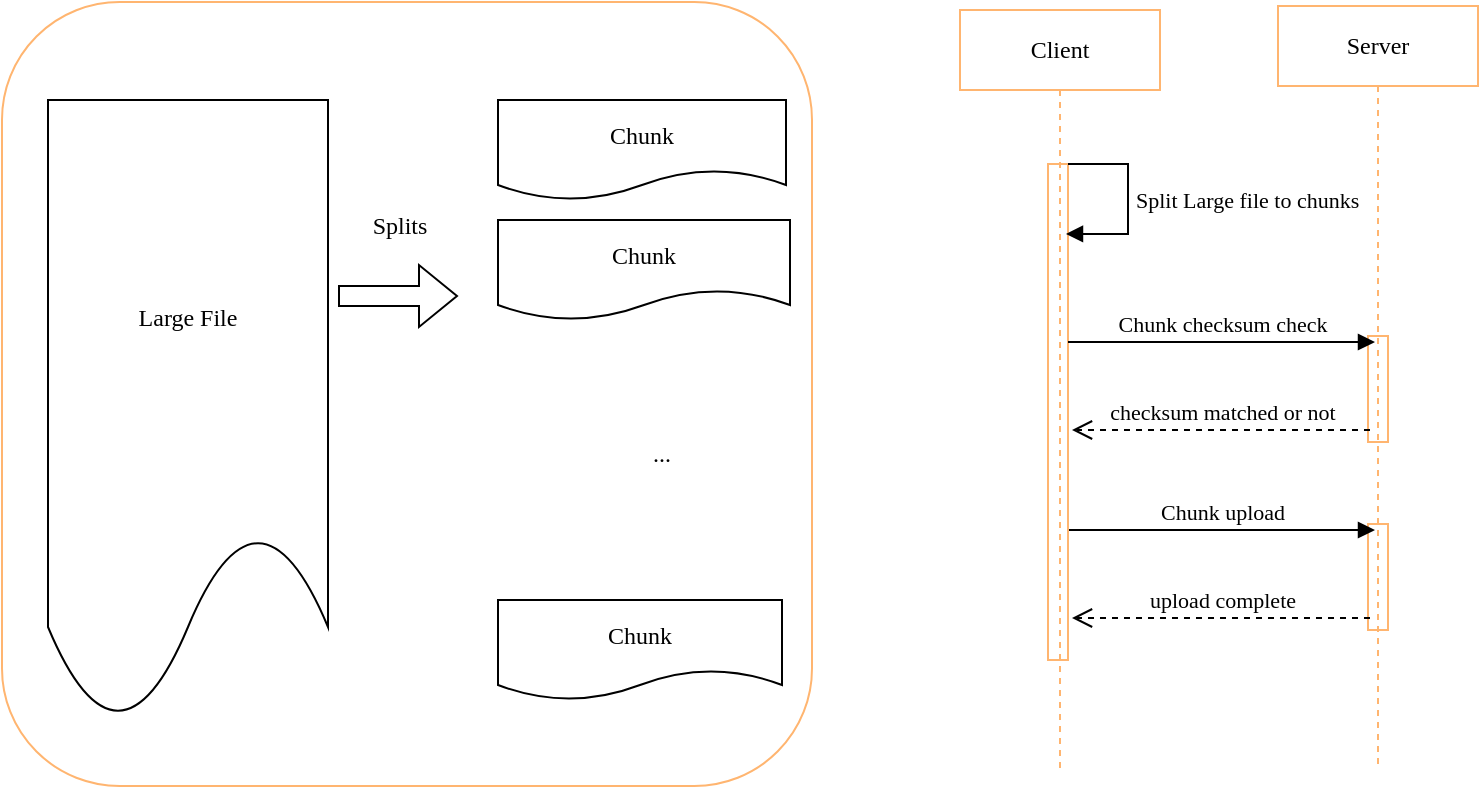 <mxfile version="15.5.4" type="embed"><diagram id="it8LUdVHBXiyWxHFcOai" name="Page-1"><mxGraphModel dx="1384" dy="785" grid="0" gridSize="10" guides="1" tooltips="1" connect="1" arrows="1" fold="1" page="1" pageScale="1" pageWidth="850" pageHeight="1100" math="0" shadow="0"><root><mxCell id="0"/><mxCell id="1" parent="0"/><mxCell id="9" value="" style="rounded=1;whiteSpace=wrap;html=1;fillColor=none;strokeColor=#FFB570;fontFamily=Georgia;" vertex="1" parent="1"><mxGeometry x="49" y="52" width="405" height="392" as="geometry"/></mxCell><mxCell id="2" value="Large File" style="shape=document;whiteSpace=wrap;html=1;boundedLbl=1;fontFamily=Georgia;" vertex="1" parent="1"><mxGeometry x="72" y="101" width="140" height="310" as="geometry"/></mxCell><mxCell id="3" value="Chunk" style="shape=document;whiteSpace=wrap;html=1;boundedLbl=1;fontFamily=Georgia;" vertex="1" parent="1"><mxGeometry x="297" y="101" width="144" height="50" as="geometry"/></mxCell><mxCell id="4" value="Chunk" style="shape=document;whiteSpace=wrap;html=1;boundedLbl=1;fontFamily=Georgia;" vertex="1" parent="1"><mxGeometry x="297" y="161" width="146" height="50" as="geometry"/></mxCell><mxCell id="5" value="Chunk" style="shape=document;whiteSpace=wrap;html=1;boundedLbl=1;fontFamily=Georgia;" vertex="1" parent="1"><mxGeometry x="297" y="351" width="142" height="50" as="geometry"/></mxCell><mxCell id="6" value="" style="shape=flexArrow;endArrow=classic;html=1;rounded=0;fontFamily=Georgia;" edge="1" parent="1"><mxGeometry width="50" height="50" relative="1" as="geometry"><mxPoint x="217" y="199" as="sourcePoint"/><mxPoint x="277" y="199" as="targetPoint"/></mxGeometry></mxCell><mxCell id="7" value="Splits" style="text;html=1;strokeColor=none;fillColor=none;align=center;verticalAlign=middle;whiteSpace=wrap;rounded=0;fontFamily=Georgia;" vertex="1" parent="1"><mxGeometry x="218" y="149" width="60" height="30" as="geometry"/></mxCell><mxCell id="11" value="..." style="text;html=1;strokeColor=none;fillColor=none;align=center;verticalAlign=middle;whiteSpace=wrap;rounded=0;fontFamily=Georgia;" vertex="1" parent="1"><mxGeometry x="349" y="263" width="60" height="30" as="geometry"/></mxCell><mxCell id="15" value="Server" style="shape=umlLifeline;perimeter=lifelinePerimeter;whiteSpace=wrap;html=1;container=1;collapsible=0;recursiveResize=0;outlineConnect=0;strokeColor=#FFB570;fillColor=none;fontFamily=Georgia;" vertex="1" parent="1"><mxGeometry x="687" y="54" width="100" height="379" as="geometry"/></mxCell><mxCell id="21" value="" style="html=1;points=[];perimeter=orthogonalPerimeter;strokeColor=#FFB570;fillColor=none;fontFamily=Georgia;" vertex="1" parent="15"><mxGeometry x="45" y="165" width="10" height="53" as="geometry"/></mxCell><mxCell id="25" value="" style="html=1;points=[];perimeter=orthogonalPerimeter;strokeColor=#FFB570;fillColor=none;fontFamily=Georgia;" vertex="1" parent="15"><mxGeometry x="45" y="259" width="10" height="53" as="geometry"/></mxCell><mxCell id="26" value="Chunk upload" style="html=1;verticalAlign=bottom;endArrow=block;rounded=0;fontFamily=Georgia;" edge="1" parent="15"><mxGeometry width="80" relative="1" as="geometry"><mxPoint x="-105" y="262" as="sourcePoint"/><mxPoint x="48.5" y="262" as="targetPoint"/></mxGeometry></mxCell><mxCell id="27" value="upload complete" style="html=1;verticalAlign=bottom;endArrow=open;dashed=1;endSize=8;rounded=0;exitX=0.1;exitY=0.887;exitDx=0;exitDy=0;exitPerimeter=0;fontFamily=Georgia;" edge="1" parent="15" source="25"><mxGeometry relative="1" as="geometry"><mxPoint x="37" y="308" as="sourcePoint"/><mxPoint x="-103" y="306" as="targetPoint"/></mxGeometry></mxCell><mxCell id="16" value="Client" style="shape=umlLifeline;perimeter=lifelinePerimeter;whiteSpace=wrap;html=1;container=1;collapsible=0;recursiveResize=0;outlineConnect=0;strokeColor=#FFB570;fillColor=none;fontFamily=Georgia;" vertex="1" parent="1"><mxGeometry x="528" y="56" width="100" height="382" as="geometry"/></mxCell><mxCell id="20" value="" style="html=1;points=[];perimeter=orthogonalPerimeter;strokeColor=#FFB570;fillColor=none;fontFamily=Georgia;" vertex="1" parent="16"><mxGeometry x="44" y="77" width="10" height="248" as="geometry"/></mxCell><mxCell id="29" value="Split Large file to chunks" style="edgeStyle=orthogonalEdgeStyle;html=1;align=left;spacingLeft=2;endArrow=block;rounded=0;entryX=0.9;entryY=0.141;entryDx=0;entryDy=0;entryPerimeter=0;fontFamily=Georgia;" edge="1" target="20" parent="16"><mxGeometry relative="1" as="geometry"><mxPoint x="54" y="77" as="sourcePoint"/><Array as="points"><mxPoint x="84" y="77"/><mxPoint x="84" y="112"/></Array><mxPoint x="59" y="97" as="targetPoint"/></mxGeometry></mxCell><mxCell id="23" value="Chunk checksum check" style="html=1;verticalAlign=bottom;endArrow=block;rounded=0;fontFamily=Georgia;" edge="1" parent="1"><mxGeometry width="80" relative="1" as="geometry"><mxPoint x="582" y="222" as="sourcePoint"/><mxPoint x="735.5" y="222" as="targetPoint"/></mxGeometry></mxCell><mxCell id="24" value="checksum matched or not" style="html=1;verticalAlign=bottom;endArrow=open;dashed=1;endSize=8;rounded=0;exitX=0.1;exitY=0.887;exitDx=0;exitDy=0;exitPerimeter=0;fontFamily=Georgia;" edge="1" parent="1" source="21"><mxGeometry relative="1" as="geometry"><mxPoint x="724" y="268" as="sourcePoint"/><mxPoint x="584" y="266" as="targetPoint"/></mxGeometry></mxCell></root></mxGraphModel></diagram></mxfile>